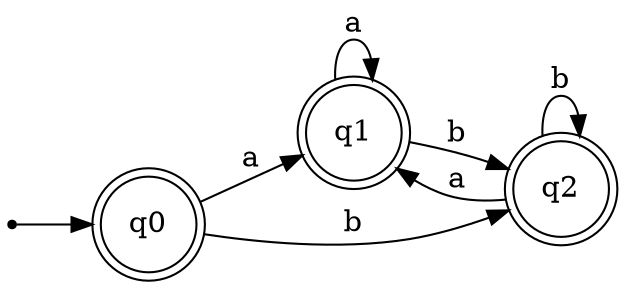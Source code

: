digraph Automaton {
rankdir=LR;
__start__ [shape=point];
q0 [shape=doublecircle];
q1 [shape=doublecircle];
q2 [shape=doublecircle];
__start__ -> q0;
q0 -> q1 [label="a"]; 
q0 -> q2 [label="b"]; 
q1 -> q1 [label="a"]; 
q1 -> q2 [label="b"]; 
q2 -> q1 [label="a"]; 
q2 -> q2 [label="b"]; 
}